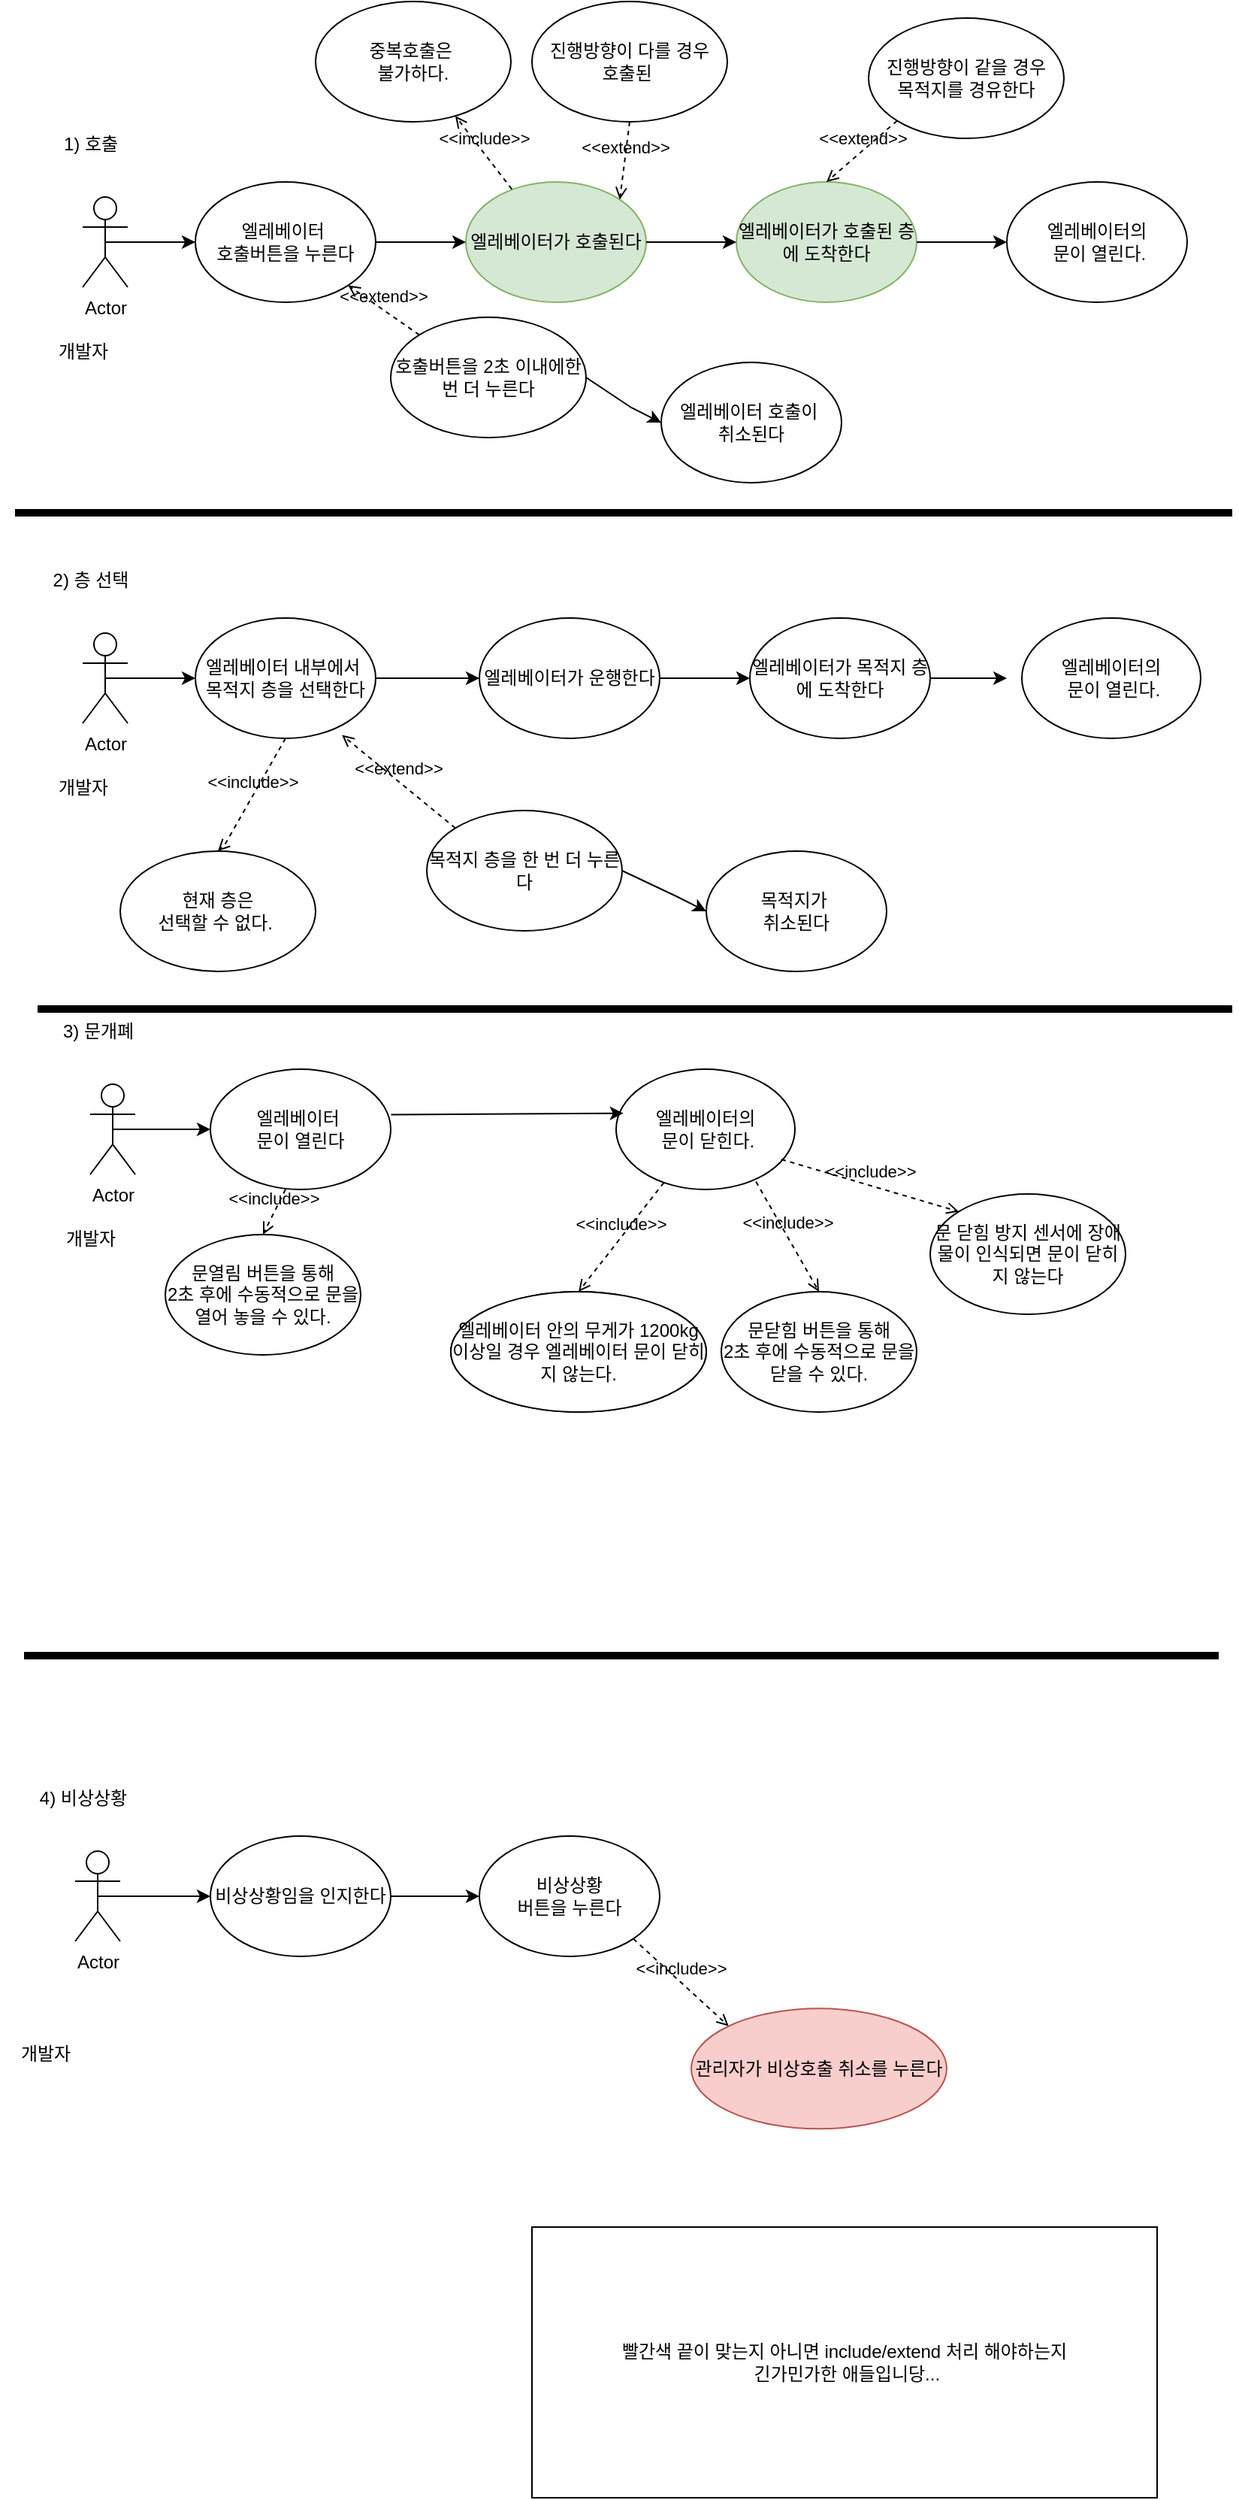 <mxfile version="22.0.8" type="github">
  <diagram id="w0qpV2vSeM4WsdXuYDvo" name="페이지-2">
    <mxGraphModel dx="1463" dy="2029" grid="1" gridSize="10" guides="1" tooltips="1" connect="1" arrows="1" fold="1" page="1" pageScale="1" pageWidth="827" pageHeight="1169" math="0" shadow="0">
      <root>
        <mxCell id="0" />
        <mxCell id="1" parent="0" />
        <mxCell id="iUZAVGl8YqMpMWCNluIf-1" value="Actor" style="shape=umlActor;verticalLabelPosition=bottom;verticalAlign=top;html=1;outlineConnect=0;" parent="1" vertex="1">
          <mxGeometry x="50" y="1210" width="30" height="60" as="geometry" />
        </mxCell>
        <mxCell id="iUZAVGl8YqMpMWCNluIf-4" value="4) 비상상황" style="text;html=1;align=center;verticalAlign=middle;resizable=0;points=[];autosize=1;strokeColor=none;fillColor=none;" parent="1" vertex="1">
          <mxGeometry x="10" y="1160" width="90" height="30" as="geometry" />
        </mxCell>
        <mxCell id="BI4sslR2PnjQIPCocXP0-3" value="개발자" style="text;html=1;align=center;verticalAlign=middle;resizable=0;points=[];autosize=1;strokeColor=none;fillColor=none;" parent="1" vertex="1">
          <mxGeometry y="1330" width="60" height="30" as="geometry" />
        </mxCell>
        <mxCell id="BI4sslR2PnjQIPCocXP0-4" value="Actor" style="shape=umlActor;verticalLabelPosition=bottom;verticalAlign=top;html=1;outlineConnect=0;" parent="1" vertex="1">
          <mxGeometry x="55" y="110" width="30" height="60" as="geometry" />
        </mxCell>
        <mxCell id="BI4sslR2PnjQIPCocXP0-5" value="1) 호출" style="text;html=1;align=center;verticalAlign=middle;resizable=0;points=[];autosize=1;strokeColor=none;fillColor=none;" parent="1" vertex="1">
          <mxGeometry x="30" y="60" width="60" height="30" as="geometry" />
        </mxCell>
        <mxCell id="BI4sslR2PnjQIPCocXP0-6" value="개발자" style="text;html=1;align=center;verticalAlign=middle;resizable=0;points=[];autosize=1;strokeColor=none;fillColor=none;" parent="1" vertex="1">
          <mxGeometry x="25" y="198" width="60" height="30" as="geometry" />
        </mxCell>
        <mxCell id="BI4sslR2PnjQIPCocXP0-7" value="Actor" style="shape=umlActor;verticalLabelPosition=bottom;verticalAlign=top;html=1;outlineConnect=0;" parent="1" vertex="1">
          <mxGeometry x="55" y="400" width="30" height="60" as="geometry" />
        </mxCell>
        <mxCell id="BI4sslR2PnjQIPCocXP0-8" value="2) 층 선택" style="text;html=1;align=center;verticalAlign=middle;resizable=0;points=[];autosize=1;strokeColor=none;fillColor=none;" parent="1" vertex="1">
          <mxGeometry x="20" y="350" width="80" height="30" as="geometry" />
        </mxCell>
        <mxCell id="BI4sslR2PnjQIPCocXP0-9" value="개발자" style="text;html=1;align=center;verticalAlign=middle;resizable=0;points=[];autosize=1;strokeColor=none;fillColor=none;" parent="1" vertex="1">
          <mxGeometry x="25" y="488" width="60" height="30" as="geometry" />
        </mxCell>
        <mxCell id="BI4sslR2PnjQIPCocXP0-19" value="Actor" style="shape=umlActor;verticalLabelPosition=bottom;verticalAlign=top;html=1;outlineConnect=0;" parent="1" vertex="1">
          <mxGeometry x="60" y="700" width="30" height="60" as="geometry" />
        </mxCell>
        <mxCell id="BI4sslR2PnjQIPCocXP0-20" value="3) 문개폐" style="text;html=1;align=center;verticalAlign=middle;resizable=0;points=[];autosize=1;strokeColor=none;fillColor=none;" parent="1" vertex="1">
          <mxGeometry x="30" y="650" width="70" height="30" as="geometry" />
        </mxCell>
        <mxCell id="BI4sslR2PnjQIPCocXP0-21" value="개발자" style="text;html=1;align=center;verticalAlign=middle;resizable=0;points=[];autosize=1;strokeColor=none;fillColor=none;" parent="1" vertex="1">
          <mxGeometry x="30" y="788" width="60" height="30" as="geometry" />
        </mxCell>
        <mxCell id="BI4sslR2PnjQIPCocXP0-22" value="엘레베이터&amp;nbsp;&lt;br&gt;호출버튼을 누른다" style="ellipse;whiteSpace=wrap;html=1;" parent="1" vertex="1">
          <mxGeometry x="130" y="100" width="120" height="80" as="geometry" />
        </mxCell>
        <mxCell id="BI4sslR2PnjQIPCocXP0-23" value="" style="endArrow=classic;html=1;rounded=0;exitX=0.5;exitY=0.5;exitDx=0;exitDy=0;exitPerimeter=0;entryX=0;entryY=0.5;entryDx=0;entryDy=0;" parent="1" source="BI4sslR2PnjQIPCocXP0-4" target="BI4sslR2PnjQIPCocXP0-22" edge="1">
          <mxGeometry width="50" height="50" relative="1" as="geometry">
            <mxPoint x="390" y="460" as="sourcePoint" />
            <mxPoint x="440" y="410" as="targetPoint" />
          </mxGeometry>
        </mxCell>
        <mxCell id="BI4sslR2PnjQIPCocXP0-24" value="엘레베이터가 호출된다" style="ellipse;whiteSpace=wrap;html=1;fillColor=#d5e8d4;strokeColor=#82b366;" parent="1" vertex="1">
          <mxGeometry x="310" y="100" width="120" height="80" as="geometry" />
        </mxCell>
        <mxCell id="BI4sslR2PnjQIPCocXP0-25" value="" style="endArrow=classic;html=1;rounded=0;entryX=0;entryY=0.5;entryDx=0;entryDy=0;exitX=1;exitY=0.5;exitDx=0;exitDy=0;" parent="1" source="BI4sslR2PnjQIPCocXP0-22" target="BI4sslR2PnjQIPCocXP0-24" edge="1">
          <mxGeometry width="50" height="50" relative="1" as="geometry">
            <mxPoint x="250" y="140" as="sourcePoint" />
            <mxPoint x="620" y="410" as="targetPoint" />
          </mxGeometry>
        </mxCell>
        <mxCell id="BI4sslR2PnjQIPCocXP0-26" value="엘레베이터가 호출된 층에 도착한다" style="ellipse;whiteSpace=wrap;html=1;fillColor=#d5e8d4;strokeColor=#82b366;" parent="1" vertex="1">
          <mxGeometry x="490" y="100" width="120" height="80" as="geometry" />
        </mxCell>
        <mxCell id="BI4sslR2PnjQIPCocXP0-27" value="" style="endArrow=classic;html=1;rounded=0;entryX=0;entryY=0.5;entryDx=0;entryDy=0;exitX=1;exitY=0.5;exitDx=0;exitDy=0;" parent="1" source="BI4sslR2PnjQIPCocXP0-24" target="BI4sslR2PnjQIPCocXP0-26" edge="1">
          <mxGeometry width="50" height="50" relative="1" as="geometry">
            <mxPoint x="430" y="140" as="sourcePoint" />
            <mxPoint x="800" y="410" as="targetPoint" />
          </mxGeometry>
        </mxCell>
        <mxCell id="BI4sslR2PnjQIPCocXP0-28" value="엘레베이터의&lt;br&gt;&amp;nbsp;문이 열린다." style="ellipse;whiteSpace=wrap;html=1;" parent="1" vertex="1">
          <mxGeometry x="670" y="100" width="120" height="80" as="geometry" />
        </mxCell>
        <mxCell id="BI4sslR2PnjQIPCocXP0-29" value="" style="endArrow=classic;html=1;rounded=0;entryX=0;entryY=0.5;entryDx=0;entryDy=0;exitX=1;exitY=0.5;exitDx=0;exitDy=0;" parent="1" source="BI4sslR2PnjQIPCocXP0-26" target="BI4sslR2PnjQIPCocXP0-28" edge="1">
          <mxGeometry width="50" height="50" relative="1" as="geometry">
            <mxPoint x="610" y="140" as="sourcePoint" />
            <mxPoint x="980" y="410" as="targetPoint" />
          </mxGeometry>
        </mxCell>
        <mxCell id="BI4sslR2PnjQIPCocXP0-30" value="&amp;lt;&amp;lt;extend&amp;gt;&amp;gt;" style="html=1;verticalAlign=bottom;labelBackgroundColor=none;endArrow=open;endFill=0;dashed=1;rounded=0;exitX=0;exitY=0;exitDx=0;exitDy=0;" parent="1" source="BI4sslR2PnjQIPCocXP0-31" target="BI4sslR2PnjQIPCocXP0-22" edge="1">
          <mxGeometry width="160" relative="1" as="geometry">
            <mxPoint x="340" y="440" as="sourcePoint" />
            <mxPoint x="180" y="220" as="targetPoint" />
          </mxGeometry>
        </mxCell>
        <mxCell id="BI4sslR2PnjQIPCocXP0-31" value="호출버튼을 2초 이내에한 번 더 누른다" style="ellipse;whiteSpace=wrap;html=1;" parent="1" vertex="1">
          <mxGeometry x="260" y="190" width="130" height="80" as="geometry" />
        </mxCell>
        <mxCell id="BI4sslR2PnjQIPCocXP0-32" value="엘레베이터 호출이&amp;nbsp;&lt;br&gt;취소된다" style="ellipse;whiteSpace=wrap;html=1;" parent="1" vertex="1">
          <mxGeometry x="440" y="220" width="120" height="80" as="geometry" />
        </mxCell>
        <mxCell id="BI4sslR2PnjQIPCocXP0-33" value="" style="endArrow=classic;html=1;rounded=0;entryX=0;entryY=0.5;entryDx=0;entryDy=0;exitX=1;exitY=0.5;exitDx=0;exitDy=0;" parent="1" source="BI4sslR2PnjQIPCocXP0-31" target="BI4sslR2PnjQIPCocXP0-32" edge="1">
          <mxGeometry width="50" height="50" relative="1" as="geometry">
            <mxPoint x="390" y="230" as="sourcePoint" />
            <mxPoint x="750" y="500" as="targetPoint" />
            <Array as="points">
              <mxPoint x="420" y="250" />
            </Array>
          </mxGeometry>
        </mxCell>
        <mxCell id="BI4sslR2PnjQIPCocXP0-34" value="엘레베이터 내부에서&amp;nbsp;&lt;br&gt;목적지 층을 선택한다" style="ellipse;whiteSpace=wrap;html=1;" parent="1" vertex="1">
          <mxGeometry x="130" y="390" width="120" height="80" as="geometry" />
        </mxCell>
        <mxCell id="BI4sslR2PnjQIPCocXP0-35" value="" style="endArrow=classic;html=1;rounded=0;entryX=0;entryY=0.5;entryDx=0;entryDy=0;exitX=0.5;exitY=0.5;exitDx=0;exitDy=0;exitPerimeter=0;" parent="1" source="BI4sslR2PnjQIPCocXP0-7" target="BI4sslR2PnjQIPCocXP0-34" edge="1">
          <mxGeometry width="50" height="50" relative="1" as="geometry">
            <mxPoint x="70" y="430" as="sourcePoint" />
            <mxPoint x="440" y="700" as="targetPoint" />
          </mxGeometry>
        </mxCell>
        <mxCell id="BI4sslR2PnjQIPCocXP0-36" value="엘레베이터&amp;nbsp;&lt;br&gt;문이 열린다" style="ellipse;whiteSpace=wrap;html=1;" parent="1" vertex="1">
          <mxGeometry x="140" y="690" width="120" height="80" as="geometry" />
        </mxCell>
        <mxCell id="BI4sslR2PnjQIPCocXP0-37" value="" style="endArrow=classic;html=1;rounded=0;exitX=0.5;exitY=0.5;exitDx=0;exitDy=0;exitPerimeter=0;entryX=0;entryY=0.5;entryDx=0;entryDy=0;" parent="1" source="BI4sslR2PnjQIPCocXP0-19" target="BI4sslR2PnjQIPCocXP0-36" edge="1">
          <mxGeometry width="50" height="50" relative="1" as="geometry">
            <mxPoint x="80" y="730" as="sourcePoint" />
            <mxPoint x="450" y="1000" as="targetPoint" />
          </mxGeometry>
        </mxCell>
        <mxCell id="BI4sslR2PnjQIPCocXP0-38" value="비상상황임을 인지한다" style="ellipse;whiteSpace=wrap;html=1;container=1;" parent="1" vertex="1">
          <mxGeometry x="140" y="1200" width="120" height="80" as="geometry">
            <mxRectangle x="120" y="1210" width="160" height="30" as="alternateBounds" />
          </mxGeometry>
        </mxCell>
        <mxCell id="BI4sslR2PnjQIPCocXP0-39" value="" style="endArrow=classic;html=1;rounded=0;exitX=0.5;exitY=0.5;exitDx=0;exitDy=0;exitPerimeter=0;entryX=0;entryY=0.5;entryDx=0;entryDy=0;" parent="1" source="iUZAVGl8YqMpMWCNluIf-1" target="BI4sslR2PnjQIPCocXP0-38" edge="1">
          <mxGeometry width="50" height="50" relative="1" as="geometry">
            <mxPoint x="70" y="1240" as="sourcePoint" />
            <mxPoint x="440" y="1510" as="targetPoint" />
          </mxGeometry>
        </mxCell>
        <mxCell id="BI4sslR2PnjQIPCocXP0-40" value="&amp;lt;&amp;lt;include&amp;gt;&amp;gt;" style="html=1;verticalAlign=bottom;labelBackgroundColor=none;endArrow=open;endFill=0;dashed=1;rounded=0;exitX=0.5;exitY=1;exitDx=0;exitDy=0;entryX=0.5;entryY=0;entryDx=0;entryDy=0;" parent="1" source="BI4sslR2PnjQIPCocXP0-34" target="BI4sslR2PnjQIPCocXP0-41" edge="1">
          <mxGeometry width="160" relative="1" as="geometry">
            <mxPoint x="340" y="500" as="sourcePoint" />
            <mxPoint x="260" y="500" as="targetPoint" />
            <Array as="points">
              <mxPoint x="150" y="540" />
            </Array>
          </mxGeometry>
        </mxCell>
        <mxCell id="BI4sslR2PnjQIPCocXP0-41" value="현재 층은 &lt;br&gt;선택할 수 없다.&amp;nbsp;" style="ellipse;whiteSpace=wrap;html=1;" parent="1" vertex="1">
          <mxGeometry x="80" y="545" width="130" height="80" as="geometry" />
        </mxCell>
        <mxCell id="BI4sslR2PnjQIPCocXP0-44" value="&amp;lt;&amp;lt;extend&amp;gt;&amp;gt;" style="html=1;verticalAlign=bottom;labelBackgroundColor=none;endArrow=open;endFill=0;dashed=1;rounded=0;exitX=0;exitY=0;exitDx=0;exitDy=0;entryX=0.813;entryY=0.972;entryDx=0;entryDy=0;entryPerimeter=0;" parent="1" source="BI4sslR2PnjQIPCocXP0-45" target="BI4sslR2PnjQIPCocXP0-34" edge="1">
          <mxGeometry width="160" relative="1" as="geometry">
            <mxPoint x="568" y="741" as="sourcePoint" />
            <mxPoint x="460" y="470" as="targetPoint" />
          </mxGeometry>
        </mxCell>
        <mxCell id="BI4sslR2PnjQIPCocXP0-45" value="목적지 층을 한 번 더 누른다" style="ellipse;whiteSpace=wrap;html=1;" parent="1" vertex="1">
          <mxGeometry x="284" y="518" width="130" height="80" as="geometry" />
        </mxCell>
        <mxCell id="BI4sslR2PnjQIPCocXP0-46" value="목적지가&amp;nbsp;&lt;br&gt;취소된다" style="ellipse;whiteSpace=wrap;html=1;" parent="1" vertex="1">
          <mxGeometry x="470" y="545" width="120" height="80" as="geometry" />
        </mxCell>
        <mxCell id="BI4sslR2PnjQIPCocXP0-47" value="" style="endArrow=classic;html=1;rounded=0;entryX=0;entryY=0.5;entryDx=0;entryDy=0;exitX=1;exitY=0.5;exitDx=0;exitDy=0;" parent="1" source="BI4sslR2PnjQIPCocXP0-45" target="BI4sslR2PnjQIPCocXP0-46" edge="1">
          <mxGeometry width="50" height="50" relative="1" as="geometry">
            <mxPoint x="420" y="555" as="sourcePoint" />
            <mxPoint x="780" y="825" as="targetPoint" />
            <Array as="points">
              <mxPoint x="450" y="575" />
            </Array>
          </mxGeometry>
        </mxCell>
        <mxCell id="BI4sslR2PnjQIPCocXP0-53" value="엘레베이터가 운행한다" style="ellipse;whiteSpace=wrap;html=1;" parent="1" vertex="1">
          <mxGeometry x="319" y="390" width="120" height="80" as="geometry" />
        </mxCell>
        <mxCell id="BI4sslR2PnjQIPCocXP0-54" value="" style="endArrow=classic;html=1;rounded=0;entryX=0;entryY=0.5;entryDx=0;entryDy=0;" parent="1" source="BI4sslR2PnjQIPCocXP0-34" target="BI4sslR2PnjQIPCocXP0-53" edge="1">
          <mxGeometry width="50" height="50" relative="1" as="geometry">
            <mxPoint x="259" y="430" as="sourcePoint" />
            <mxPoint x="629" y="700" as="targetPoint" />
          </mxGeometry>
        </mxCell>
        <mxCell id="BI4sslR2PnjQIPCocXP0-55" value="엘레베이터가 목적지 층에 도착한다" style="ellipse;whiteSpace=wrap;html=1;" parent="1" vertex="1">
          <mxGeometry x="499" y="390" width="120" height="80" as="geometry" />
        </mxCell>
        <mxCell id="BI4sslR2PnjQIPCocXP0-56" value="" style="endArrow=classic;html=1;rounded=0;entryX=0;entryY=0.5;entryDx=0;entryDy=0;" parent="1" source="BI4sslR2PnjQIPCocXP0-53" target="BI4sslR2PnjQIPCocXP0-55" edge="1">
          <mxGeometry width="50" height="50" relative="1" as="geometry">
            <mxPoint x="440" y="430" as="sourcePoint" />
            <mxPoint x="809" y="700" as="targetPoint" />
          </mxGeometry>
        </mxCell>
        <mxCell id="BI4sslR2PnjQIPCocXP0-57" value="엘레베이터의&lt;br&gt;&amp;nbsp;문이 열린다." style="ellipse;whiteSpace=wrap;html=1;" parent="1" vertex="1">
          <mxGeometry x="680" y="390" width="119" height="80" as="geometry" />
        </mxCell>
        <mxCell id="BI4sslR2PnjQIPCocXP0-58" value="" style="endArrow=classic;html=1;rounded=0;exitX=1;exitY=0.5;exitDx=0;exitDy=0;" parent="1" source="BI4sslR2PnjQIPCocXP0-55" edge="1">
          <mxGeometry width="50" height="50" relative="1" as="geometry">
            <mxPoint x="619" y="440" as="sourcePoint" />
            <mxPoint x="670" y="430" as="targetPoint" />
          </mxGeometry>
        </mxCell>
        <mxCell id="BI4sslR2PnjQIPCocXP0-59" value="" style="endArrow=none;html=1;rounded=0;strokeWidth=5;" parent="1" edge="1">
          <mxGeometry width="50" height="50" relative="1" as="geometry">
            <mxPoint x="25" y="650" as="sourcePoint" />
            <mxPoint x="820" y="650" as="targetPoint" />
          </mxGeometry>
        </mxCell>
        <mxCell id="BI4sslR2PnjQIPCocXP0-60" value="" style="endArrow=none;html=1;rounded=0;strokeWidth=5;" parent="1" edge="1">
          <mxGeometry width="50" height="50" relative="1" as="geometry">
            <mxPoint x="10" y="320" as="sourcePoint" />
            <mxPoint x="820" y="320" as="targetPoint" />
          </mxGeometry>
        </mxCell>
        <mxCell id="BI4sslR2PnjQIPCocXP0-63" value="엘레베이터의&lt;br&gt;&amp;nbsp;문이 닫힌다." style="ellipse;whiteSpace=wrap;html=1;" parent="1" vertex="1">
          <mxGeometry x="410" y="690" width="119" height="80" as="geometry" />
        </mxCell>
        <mxCell id="BI4sslR2PnjQIPCocXP0-64" value="" style="endArrow=classic;html=1;rounded=0;exitX=1.002;exitY=0.378;exitDx=0;exitDy=0;exitPerimeter=0;entryX=0.041;entryY=0.367;entryDx=0;entryDy=0;entryPerimeter=0;" parent="1" source="BI4sslR2PnjQIPCocXP0-36" target="BI4sslR2PnjQIPCocXP0-63" edge="1">
          <mxGeometry width="50" height="50" relative="1" as="geometry">
            <mxPoint x="439" y="730" as="sourcePoint" />
            <mxPoint x="490.5" y="710" as="targetPoint" />
          </mxGeometry>
        </mxCell>
        <mxCell id="BI4sslR2PnjQIPCocXP0-67" value="&amp;lt;&amp;lt;include&amp;gt;&amp;gt;" style="html=1;verticalAlign=bottom;labelBackgroundColor=none;endArrow=open;endFill=0;dashed=1;rounded=0;entryX=0.5;entryY=0;entryDx=0;entryDy=0;" parent="1" source="BI4sslR2PnjQIPCocXP0-63" target="BI4sslR2PnjQIPCocXP0-68" edge="1">
          <mxGeometry width="160" relative="1" as="geometry">
            <mxPoint x="32" y="797" as="sourcePoint" />
            <mxPoint x="130" y="820" as="targetPoint" />
          </mxGeometry>
        </mxCell>
        <mxCell id="BI4sslR2PnjQIPCocXP0-68" value="엘레베이터 안의 무게가 1200kg 이상일 경우 엘레베이터 문이 닫히지 않는다." style="ellipse;whiteSpace=wrap;html=1;" parent="1" vertex="1">
          <mxGeometry x="300" y="838" width="170" height="80" as="geometry" />
        </mxCell>
        <mxCell id="BI4sslR2PnjQIPCocXP0-69" value="" style="endArrow=none;html=1;rounded=0;strokeWidth=5;" parent="1" edge="1">
          <mxGeometry width="50" height="50" relative="1" as="geometry">
            <mxPoint x="16" y="1080" as="sourcePoint" />
            <mxPoint x="811" y="1080" as="targetPoint" />
          </mxGeometry>
        </mxCell>
        <mxCell id="BI4sslR2PnjQIPCocXP0-70" value="&amp;lt;&amp;lt;include&amp;gt;&amp;gt;" style="html=1;verticalAlign=bottom;labelBackgroundColor=none;endArrow=open;endFill=0;dashed=1;rounded=0;exitX=0.782;exitY=0.935;exitDx=0;exitDy=0;entryX=0.5;entryY=0;entryDx=0;entryDy=0;exitPerimeter=0;" parent="1" source="BI4sslR2PnjQIPCocXP0-63" target="BI4sslR2PnjQIPCocXP0-71" edge="1">
          <mxGeometry width="160" relative="1" as="geometry">
            <mxPoint x="560" y="800" as="sourcePoint" />
            <mxPoint x="660" y="810" as="targetPoint" />
            <Array as="points" />
          </mxGeometry>
        </mxCell>
        <mxCell id="BI4sslR2PnjQIPCocXP0-71" value="문닫힘 버튼을 통해&lt;br&gt;2초 후에 수동적으로 문을 닫을 수 있다." style="ellipse;whiteSpace=wrap;html=1;" parent="1" vertex="1">
          <mxGeometry x="480" y="838" width="130" height="80" as="geometry" />
        </mxCell>
        <mxCell id="BI4sslR2PnjQIPCocXP0-76" value="비상상황&lt;br&gt;버튼을 누른다" style="ellipse;whiteSpace=wrap;html=1;container=1;" parent="1" vertex="1">
          <mxGeometry x="319" y="1200" width="120" height="80" as="geometry">
            <mxRectangle x="319" y="1200" width="120" height="40" as="alternateBounds" />
          </mxGeometry>
        </mxCell>
        <mxCell id="BI4sslR2PnjQIPCocXP0-77" value="" style="endArrow=classic;html=1;rounded=0;entryX=0;entryY=0.5;entryDx=0;entryDy=0;" parent="1" source="BI4sslR2PnjQIPCocXP0-38" target="BI4sslR2PnjQIPCocXP0-76" edge="1">
          <mxGeometry width="50" height="50" relative="1" as="geometry">
            <mxPoint x="245" y="1240" as="sourcePoint" />
            <mxPoint x="620" y="1510" as="targetPoint" />
          </mxGeometry>
        </mxCell>
        <mxCell id="BI4sslR2PnjQIPCocXP0-79" value="&amp;lt;&amp;lt;include&amp;gt;&amp;gt;" style="html=1;verticalAlign=bottom;labelBackgroundColor=none;endArrow=open;endFill=0;dashed=1;rounded=0;exitX=0.575;exitY=1.051;exitDx=0;exitDy=0;entryX=0.5;entryY=0;entryDx=0;entryDy=0;exitPerimeter=0;" parent="1" target="BI4sslR2PnjQIPCocXP0-80" edge="1">
          <mxGeometry width="160" relative="1" as="geometry">
            <mxPoint x="190" y="770" as="sourcePoint" />
            <mxPoint x="432" y="776" as="targetPoint" />
            <Array as="points" />
          </mxGeometry>
        </mxCell>
        <mxCell id="BI4sslR2PnjQIPCocXP0-80" value="문열림 버튼을 통해&lt;br&gt;2초 후에 수동적으로 문을 열어 놓을 수 있다." style="ellipse;whiteSpace=wrap;html=1;" parent="1" vertex="1">
          <mxGeometry x="110" y="800" width="130" height="80" as="geometry" />
        </mxCell>
        <mxCell id="Eb4IQH0eCKcG7H8r5-bc-5" value="&amp;lt;&amp;lt;include&amp;gt;&amp;gt;" style="html=1;verticalAlign=bottom;labelBackgroundColor=none;endArrow=open;endFill=0;dashed=1;rounded=0;entryX=0;entryY=0;entryDx=0;entryDy=0;exitX=1;exitY=1;exitDx=0;exitDy=0;" parent="1" source="BI4sslR2PnjQIPCocXP0-76" target="Eb4IQH0eCKcG7H8r5-bc-6" edge="1">
          <mxGeometry width="160" relative="1" as="geometry">
            <mxPoint x="470" y="1295" as="sourcePoint" />
            <mxPoint x="290" y="1296.66" as="targetPoint" />
          </mxGeometry>
        </mxCell>
        <mxCell id="Eb4IQH0eCKcG7H8r5-bc-6" value="관리자가 비상호출 취소를 누른다" style="ellipse;whiteSpace=wrap;html=1;fillColor=#f8cecc;strokeColor=#b85450;" parent="1" vertex="1">
          <mxGeometry x="460" y="1314.66" width="170" height="80" as="geometry" />
        </mxCell>
        <mxCell id="Eb4IQH0eCKcG7H8r5-bc-7" value="빨간색 끝이 맞는지 아니면 include/extend 처리 해야하는지&lt;br&gt;&amp;nbsp;긴가민가한 애들입니당..." style="rounded=0;whiteSpace=wrap;html=1;" parent="1" vertex="1">
          <mxGeometry x="354" y="1460" width="416" height="180" as="geometry" />
        </mxCell>
        <mxCell id="dQ5gDQTMDjGnMP2RlBHO-2" value="엘레베이터 안의 무게가 1200kg 이상일 경우 엘레베이터 문이 닫히지 않는다." style="ellipse;whiteSpace=wrap;html=1;" vertex="1" parent="1">
          <mxGeometry x="300" y="838" width="170" height="80" as="geometry" />
        </mxCell>
        <mxCell id="dQ5gDQTMDjGnMP2RlBHO-3" value="&amp;lt;&amp;lt;include&amp;gt;&amp;gt;" style="html=1;verticalAlign=bottom;labelBackgroundColor=none;endArrow=open;endFill=0;dashed=1;rounded=0;exitX=0.924;exitY=0.75;exitDx=0;exitDy=0;entryX=0;entryY=0;entryDx=0;entryDy=0;exitPerimeter=0;" edge="1" parent="1" target="dQ5gDQTMDjGnMP2RlBHO-4" source="BI4sslR2PnjQIPCocXP0-63">
          <mxGeometry width="160" relative="1" as="geometry">
            <mxPoint x="642" y="700" as="sourcePoint" />
            <mxPoint x="799" y="745" as="targetPoint" />
            <Array as="points" />
          </mxGeometry>
        </mxCell>
        <mxCell id="dQ5gDQTMDjGnMP2RlBHO-4" value="문 닫힘 방지 센서에 장애물이 인식되면 문이 닫히지 않는다" style="ellipse;whiteSpace=wrap;html=1;" vertex="1" parent="1">
          <mxGeometry x="619" y="773" width="130" height="80" as="geometry" />
        </mxCell>
        <mxCell id="dQ5gDQTMDjGnMP2RlBHO-5" value="&amp;lt;&amp;lt;extend&amp;gt;&amp;gt;" style="html=1;verticalAlign=bottom;labelBackgroundColor=none;endArrow=open;endFill=0;dashed=1;rounded=0;exitX=0;exitY=1;exitDx=0;exitDy=0;entryX=0.5;entryY=0;entryDx=0;entryDy=0;" edge="1" parent="1" source="dQ5gDQTMDjGnMP2RlBHO-6" target="BI4sslR2PnjQIPCocXP0-26">
          <mxGeometry width="160" relative="1" as="geometry">
            <mxPoint x="658" y="241" as="sourcePoint" />
            <mxPoint x="550" y="-30" as="targetPoint" />
          </mxGeometry>
        </mxCell>
        <mxCell id="dQ5gDQTMDjGnMP2RlBHO-6" value="진행방향이 같을 경우&lt;br&gt;목적지를 경유한다" style="ellipse;whiteSpace=wrap;html=1;" vertex="1" parent="1">
          <mxGeometry x="578" y="-9" width="130" height="80" as="geometry" />
        </mxCell>
        <mxCell id="dQ5gDQTMDjGnMP2RlBHO-7" value="&amp;lt;&amp;lt;extend&amp;gt;&amp;gt;" style="html=1;verticalAlign=bottom;labelBackgroundColor=none;endArrow=open;endFill=0;dashed=1;rounded=0;exitX=0.5;exitY=1;exitDx=0;exitDy=0;entryX=1;entryY=0;entryDx=0;entryDy=0;" edge="1" parent="1" source="dQ5gDQTMDjGnMP2RlBHO-8" target="BI4sslR2PnjQIPCocXP0-24">
          <mxGeometry width="160" relative="1" as="geometry">
            <mxPoint x="510" y="230" as="sourcePoint" />
            <mxPoint x="547.56" y="120.05" as="targetPoint" />
          </mxGeometry>
        </mxCell>
        <mxCell id="dQ5gDQTMDjGnMP2RlBHO-8" value="진행방향이 다를 경우&lt;br&gt;호출된&amp;nbsp;" style="ellipse;whiteSpace=wrap;html=1;" vertex="1" parent="1">
          <mxGeometry x="354" y="-20" width="130" height="80" as="geometry" />
        </mxCell>
        <mxCell id="dQ5gDQTMDjGnMP2RlBHO-10" value="중복호출은&amp;nbsp;&lt;br&gt;불가하다." style="ellipse;whiteSpace=wrap;html=1;" vertex="1" parent="1">
          <mxGeometry x="210" y="-20" width="130" height="80" as="geometry" />
        </mxCell>
        <mxCell id="dQ5gDQTMDjGnMP2RlBHO-12" value="&amp;lt;&amp;lt;include&amp;gt;&amp;gt;" style="html=1;verticalAlign=bottom;labelBackgroundColor=none;endArrow=open;endFill=0;dashed=1;rounded=0;exitX=0.255;exitY=0.06;exitDx=0;exitDy=0;exitPerimeter=0;" edge="1" parent="1" source="BI4sslR2PnjQIPCocXP0-24" target="dQ5gDQTMDjGnMP2RlBHO-10">
          <mxGeometry width="160" relative="1" as="geometry">
            <mxPoint x="200" y="480" as="sourcePoint" />
            <mxPoint x="155" y="555" as="targetPoint" />
            <Array as="points" />
          </mxGeometry>
        </mxCell>
      </root>
    </mxGraphModel>
  </diagram>
</mxfile>
